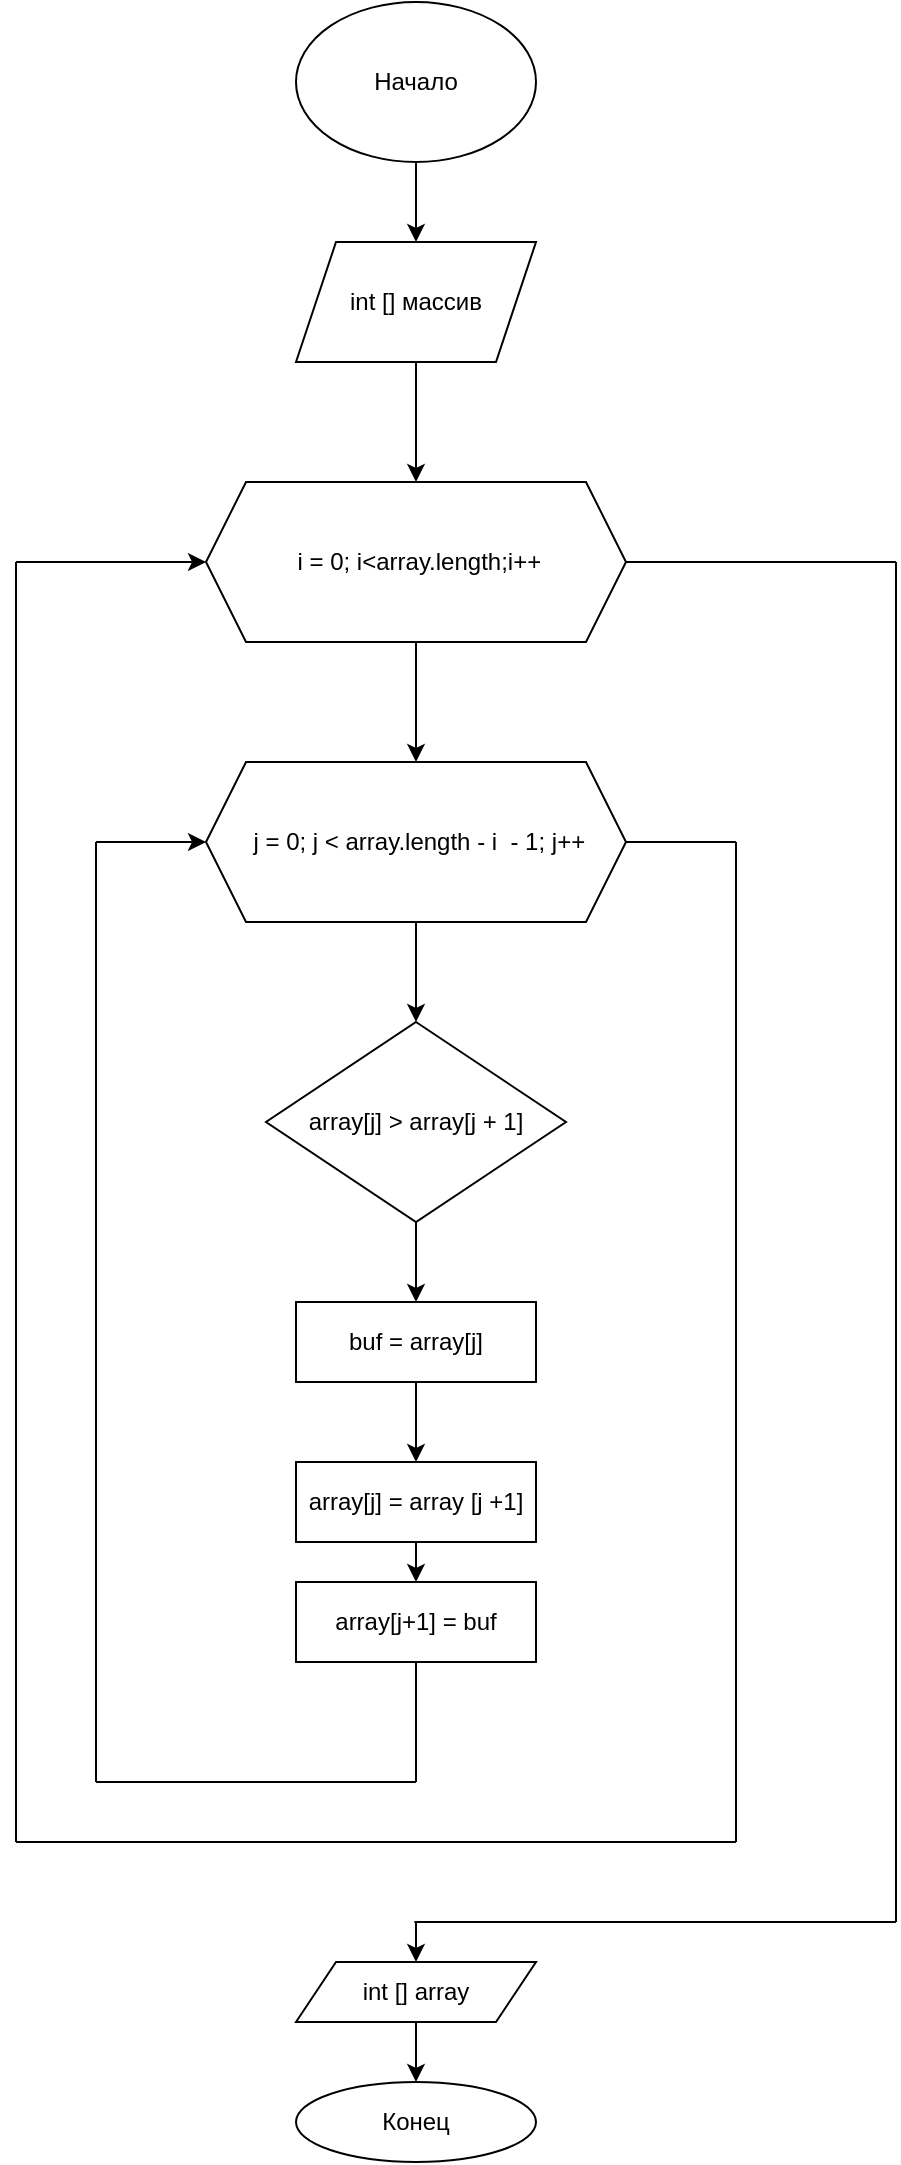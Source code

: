 <mxfile version="16.0.3" type="github">
  <diagram id="-QOZ_sxLCyhjPNDoqX9F" name="Page-1">
    <mxGraphModel dx="1422" dy="737" grid="1" gridSize="10" guides="1" tooltips="1" connect="1" arrows="1" fold="1" page="1" pageScale="1" pageWidth="827" pageHeight="1169" math="0" shadow="0">
      <root>
        <mxCell id="0" />
        <mxCell id="1" parent="0" />
        <mxCell id="6HMjBxJhy-TPOpPPP0Cd-1" value="&lt;font style=&quot;vertical-align: inherit&quot;&gt;&lt;font style=&quot;vertical-align: inherit&quot;&gt;Начало&lt;/font&gt;&lt;/font&gt;" style="ellipse;whiteSpace=wrap;html=1;" parent="1" vertex="1">
          <mxGeometry x="420" y="40" width="120" height="80" as="geometry" />
        </mxCell>
        <mxCell id="6HMjBxJhy-TPOpPPP0Cd-2" value="" style="endArrow=classic;html=1;rounded=0;exitX=0.5;exitY=1;exitDx=0;exitDy=0;" parent="1" source="6HMjBxJhy-TPOpPPP0Cd-1" target="6HMjBxJhy-TPOpPPP0Cd-3" edge="1">
          <mxGeometry width="50" height="50" relative="1" as="geometry">
            <mxPoint x="420" y="400" as="sourcePoint" />
            <mxPoint x="474" y="220" as="targetPoint" />
          </mxGeometry>
        </mxCell>
        <mxCell id="6HMjBxJhy-TPOpPPP0Cd-3" value="&lt;font style=&quot;vertical-align: inherit&quot;&gt;&lt;font style=&quot;vertical-align: inherit&quot;&gt;&lt;font style=&quot;vertical-align: inherit&quot;&gt;&lt;font style=&quot;vertical-align: inherit&quot;&gt;int [] массив&lt;/font&gt;&lt;/font&gt;&lt;/font&gt;&lt;/font&gt;" style="shape=parallelogram;perimeter=parallelogramPerimeter;whiteSpace=wrap;html=1;fixedSize=1;" parent="1" vertex="1">
          <mxGeometry x="420" y="160" width="120" height="60" as="geometry" />
        </mxCell>
        <mxCell id="6HMjBxJhy-TPOpPPP0Cd-8" value="" style="endArrow=classic;html=1;rounded=0;exitX=0.5;exitY=1;exitDx=0;exitDy=0;" parent="1" source="6HMjBxJhy-TPOpPPP0Cd-3" target="6HMjBxJhy-TPOpPPP0Cd-9" edge="1">
          <mxGeometry width="50" height="50" relative="1" as="geometry">
            <mxPoint x="420" y="300" as="sourcePoint" />
            <mxPoint x="470" y="280" as="targetPoint" />
          </mxGeometry>
        </mxCell>
        <mxCell id="6HMjBxJhy-TPOpPPP0Cd-9" value="&lt;font style=&quot;vertical-align: inherit&quot;&gt;&lt;font style=&quot;vertical-align: inherit&quot;&gt;&amp;nbsp;i = 0; i&amp;lt;array.length;i++&lt;/font&gt;&lt;/font&gt;" style="shape=hexagon;perimeter=hexagonPerimeter2;whiteSpace=wrap;html=1;fixedSize=1;" parent="1" vertex="1">
          <mxGeometry x="375" y="280" width="210" height="80" as="geometry" />
        </mxCell>
        <mxCell id="6HMjBxJhy-TPOpPPP0Cd-10" value="" style="endArrow=none;html=1;rounded=0;entryX=1;entryY=0.5;entryDx=0;entryDy=0;" parent="1" target="6HMjBxJhy-TPOpPPP0Cd-9" edge="1">
          <mxGeometry width="50" height="50" relative="1" as="geometry">
            <mxPoint x="720" y="320" as="sourcePoint" />
            <mxPoint x="470" y="410" as="targetPoint" />
          </mxGeometry>
        </mxCell>
        <mxCell id="6HMjBxJhy-TPOpPPP0Cd-13" value="" style="endArrow=classic;html=1;rounded=0;exitX=0.5;exitY=1;exitDx=0;exitDy=0;entryX=0.5;entryY=0;entryDx=0;entryDy=0;" parent="1" source="6HMjBxJhy-TPOpPPP0Cd-9" target="6HMjBxJhy-TPOpPPP0Cd-14" edge="1">
          <mxGeometry width="50" height="50" relative="1" as="geometry">
            <mxPoint x="440" y="460" as="sourcePoint" />
            <mxPoint x="474" y="430" as="targetPoint" />
          </mxGeometry>
        </mxCell>
        <mxCell id="6HMjBxJhy-TPOpPPP0Cd-14" value="&lt;font style=&quot;vertical-align: inherit&quot;&gt;&lt;font style=&quot;vertical-align: inherit&quot;&gt;&amp;nbsp;j = 0; j &amp;lt; array.length - i&amp;nbsp; - 1; j++&lt;/font&gt;&lt;/font&gt;" style="shape=hexagon;perimeter=hexagonPerimeter2;whiteSpace=wrap;html=1;fixedSize=1;" parent="1" vertex="1">
          <mxGeometry x="375" y="420" width="210" height="80" as="geometry" />
        </mxCell>
        <mxCell id="6HMjBxJhy-TPOpPPP0Cd-15" value="" style="endArrow=classic;html=1;rounded=0;exitX=0.5;exitY=1;exitDx=0;exitDy=0;" parent="1" source="6HMjBxJhy-TPOpPPP0Cd-14" target="6HMjBxJhy-TPOpPPP0Cd-16" edge="1">
          <mxGeometry width="50" height="50" relative="1" as="geometry">
            <mxPoint x="440" y="460" as="sourcePoint" />
            <mxPoint x="474" y="580" as="targetPoint" />
          </mxGeometry>
        </mxCell>
        <mxCell id="6HMjBxJhy-TPOpPPP0Cd-16" value="array[j] &amp;gt; array[j + 1]" style="rhombus;whiteSpace=wrap;html=1;" parent="1" vertex="1">
          <mxGeometry x="405" y="550" width="150" height="100" as="geometry" />
        </mxCell>
        <mxCell id="6HMjBxJhy-TPOpPPP0Cd-18" value="" style="endArrow=classic;html=1;rounded=0;exitX=0.5;exitY=1;exitDx=0;exitDy=0;" parent="1" source="6HMjBxJhy-TPOpPPP0Cd-16" target="6HMjBxJhy-TPOpPPP0Cd-19" edge="1">
          <mxGeometry width="50" height="50" relative="1" as="geometry">
            <mxPoint x="440" y="620" as="sourcePoint" />
            <mxPoint x="474" y="720" as="targetPoint" />
          </mxGeometry>
        </mxCell>
        <mxCell id="6HMjBxJhy-TPOpPPP0Cd-19" value="buf = array[j]" style="rounded=0;whiteSpace=wrap;html=1;" parent="1" vertex="1">
          <mxGeometry x="420" y="690" width="120" height="40" as="geometry" />
        </mxCell>
        <mxCell id="6HMjBxJhy-TPOpPPP0Cd-20" value="" style="endArrow=classic;html=1;rounded=0;exitX=0.5;exitY=1;exitDx=0;exitDy=0;entryX=0.5;entryY=0;entryDx=0;entryDy=0;" parent="1" source="6HMjBxJhy-TPOpPPP0Cd-19" target="6HMjBxJhy-TPOpPPP0Cd-21" edge="1">
          <mxGeometry width="50" height="50" relative="1" as="geometry">
            <mxPoint x="440" y="710" as="sourcePoint" />
            <mxPoint x="474" y="770" as="targetPoint" />
          </mxGeometry>
        </mxCell>
        <mxCell id="6HMjBxJhy-TPOpPPP0Cd-21" value="array[j] = array [j +1]" style="rounded=0;whiteSpace=wrap;html=1;" parent="1" vertex="1">
          <mxGeometry x="420" y="770" width="120" height="40" as="geometry" />
        </mxCell>
        <mxCell id="6HMjBxJhy-TPOpPPP0Cd-23" value="" style="endArrow=classic;html=1;rounded=0;exitX=0.5;exitY=1;exitDx=0;exitDy=0;" parent="1" source="6HMjBxJhy-TPOpPPP0Cd-21" target="6HMjBxJhy-TPOpPPP0Cd-24" edge="1">
          <mxGeometry width="50" height="50" relative="1" as="geometry">
            <mxPoint x="440" y="710" as="sourcePoint" />
            <mxPoint x="474" y="860" as="targetPoint" />
          </mxGeometry>
        </mxCell>
        <mxCell id="6HMjBxJhy-TPOpPPP0Cd-24" value="array[j+1] = buf" style="rounded=0;whiteSpace=wrap;html=1;" parent="1" vertex="1">
          <mxGeometry x="420" y="830" width="120" height="40" as="geometry" />
        </mxCell>
        <mxCell id="6HMjBxJhy-TPOpPPP0Cd-25" value="" style="endArrow=none;html=1;rounded=0;entryX=0.5;entryY=1;entryDx=0;entryDy=0;" parent="1" target="6HMjBxJhy-TPOpPPP0Cd-24" edge="1">
          <mxGeometry width="50" height="50" relative="1" as="geometry">
            <mxPoint x="480" y="930" as="sourcePoint" />
            <mxPoint x="490" y="740" as="targetPoint" />
          </mxGeometry>
        </mxCell>
        <mxCell id="6HMjBxJhy-TPOpPPP0Cd-26" value="" style="endArrow=none;html=1;rounded=0;" parent="1" edge="1">
          <mxGeometry width="50" height="50" relative="1" as="geometry">
            <mxPoint x="320" y="930" as="sourcePoint" />
            <mxPoint x="480" y="930" as="targetPoint" />
          </mxGeometry>
        </mxCell>
        <mxCell id="6HMjBxJhy-TPOpPPP0Cd-28" value="" style="endArrow=none;html=1;rounded=0;" parent="1" edge="1">
          <mxGeometry width="50" height="50" relative="1" as="geometry">
            <mxPoint x="320" y="930" as="sourcePoint" />
            <mxPoint x="320" y="460" as="targetPoint" />
          </mxGeometry>
        </mxCell>
        <mxCell id="6HMjBxJhy-TPOpPPP0Cd-30" value="" style="endArrow=classic;html=1;rounded=0;entryX=0;entryY=0.5;entryDx=0;entryDy=0;" parent="1" target="6HMjBxJhy-TPOpPPP0Cd-14" edge="1">
          <mxGeometry width="50" height="50" relative="1" as="geometry">
            <mxPoint x="320" y="460" as="sourcePoint" />
            <mxPoint x="330" y="560" as="targetPoint" />
          </mxGeometry>
        </mxCell>
        <mxCell id="6HMjBxJhy-TPOpPPP0Cd-31" value="" style="endArrow=none;html=1;rounded=0;exitX=1;exitY=0.5;exitDx=0;exitDy=0;" parent="1" source="6HMjBxJhy-TPOpPPP0Cd-14" edge="1">
          <mxGeometry width="50" height="50" relative="1" as="geometry">
            <mxPoint x="560" y="610" as="sourcePoint" />
            <mxPoint x="640" y="460" as="targetPoint" />
          </mxGeometry>
        </mxCell>
        <mxCell id="6HMjBxJhy-TPOpPPP0Cd-32" value="" style="endArrow=none;html=1;rounded=0;" parent="1" edge="1">
          <mxGeometry width="50" height="50" relative="1" as="geometry">
            <mxPoint x="640" y="960" as="sourcePoint" />
            <mxPoint x="640" y="460" as="targetPoint" />
          </mxGeometry>
        </mxCell>
        <mxCell id="6HMjBxJhy-TPOpPPP0Cd-33" value="" style="endArrow=none;html=1;rounded=0;" parent="1" edge="1">
          <mxGeometry width="50" height="50" relative="1" as="geometry">
            <mxPoint x="280" y="960" as="sourcePoint" />
            <mxPoint x="640" y="960" as="targetPoint" />
          </mxGeometry>
        </mxCell>
        <mxCell id="6HMjBxJhy-TPOpPPP0Cd-34" value="" style="endArrow=none;html=1;rounded=0;" parent="1" edge="1">
          <mxGeometry width="50" height="50" relative="1" as="geometry">
            <mxPoint x="280" y="960" as="sourcePoint" />
            <mxPoint x="280" y="320" as="targetPoint" />
          </mxGeometry>
        </mxCell>
        <mxCell id="6HMjBxJhy-TPOpPPP0Cd-35" value="" style="endArrow=classic;html=1;rounded=0;entryX=0;entryY=0.5;entryDx=0;entryDy=0;" parent="1" target="6HMjBxJhy-TPOpPPP0Cd-9" edge="1">
          <mxGeometry width="50" height="50" relative="1" as="geometry">
            <mxPoint x="280" y="320" as="sourcePoint" />
            <mxPoint x="230" y="550" as="targetPoint" />
          </mxGeometry>
        </mxCell>
        <mxCell id="6HMjBxJhy-TPOpPPP0Cd-36" value="" style="endArrow=none;html=1;rounded=0;" parent="1" edge="1">
          <mxGeometry width="50" height="50" relative="1" as="geometry">
            <mxPoint x="720" y="1000" as="sourcePoint" />
            <mxPoint x="720" y="320" as="targetPoint" />
          </mxGeometry>
        </mxCell>
        <mxCell id="6HMjBxJhy-TPOpPPP0Cd-37" value="" style="endArrow=none;html=1;rounded=0;" parent="1" edge="1">
          <mxGeometry width="50" height="50" relative="1" as="geometry">
            <mxPoint x="479.167" y="1000" as="sourcePoint" />
            <mxPoint x="720" y="1000" as="targetPoint" />
          </mxGeometry>
        </mxCell>
        <mxCell id="6HMjBxJhy-TPOpPPP0Cd-38" value="" style="endArrow=classic;html=1;rounded=0;" parent="1" target="6HMjBxJhy-TPOpPPP0Cd-39" edge="1">
          <mxGeometry width="50" height="50" relative="1" as="geometry">
            <mxPoint x="480" y="1000" as="sourcePoint" />
            <mxPoint x="480" y="1030" as="targetPoint" />
          </mxGeometry>
        </mxCell>
        <mxCell id="6HMjBxJhy-TPOpPPP0Cd-39" value="int [] array" style="shape=parallelogram;perimeter=parallelogramPerimeter;whiteSpace=wrap;html=1;fixedSize=1;" parent="1" vertex="1">
          <mxGeometry x="420" y="1020" width="120" height="30" as="geometry" />
        </mxCell>
        <mxCell id="6HMjBxJhy-TPOpPPP0Cd-40" value="" style="endArrow=classic;html=1;rounded=0;exitX=0.5;exitY=1;exitDx=0;exitDy=0;" parent="1" source="6HMjBxJhy-TPOpPPP0Cd-39" target="6HMjBxJhy-TPOpPPP0Cd-41" edge="1">
          <mxGeometry width="50" height="50" relative="1" as="geometry">
            <mxPoint x="440" y="1010" as="sourcePoint" />
            <mxPoint x="480" y="1080" as="targetPoint" />
          </mxGeometry>
        </mxCell>
        <mxCell id="6HMjBxJhy-TPOpPPP0Cd-41" value="Конец" style="ellipse;whiteSpace=wrap;html=1;" parent="1" vertex="1">
          <mxGeometry x="420" y="1080" width="120" height="40" as="geometry" />
        </mxCell>
      </root>
    </mxGraphModel>
  </diagram>
</mxfile>
